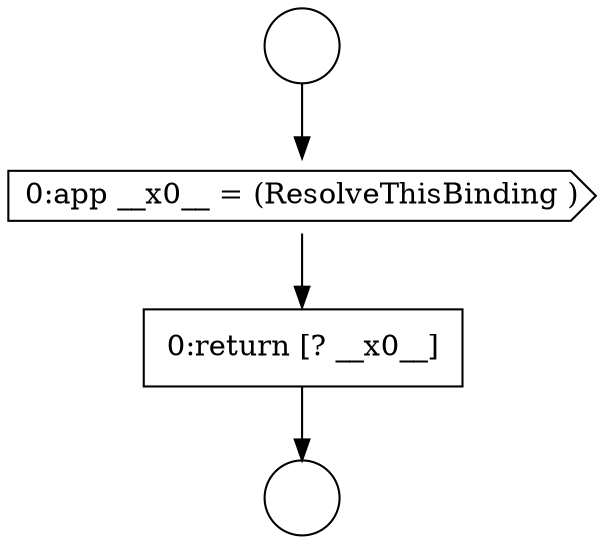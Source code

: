 digraph {
  node3224 [shape=circle label=" " color="black" fillcolor="white" style=filled]
  node3226 [shape=cds, label=<<font color="black">0:app __x0__ = (ResolveThisBinding )</font>> color="black" fillcolor="white" style=filled]
  node3227 [shape=none, margin=0, label=<<font color="black">
    <table border="0" cellborder="1" cellspacing="0" cellpadding="10">
      <tr><td align="left">0:return [? __x0__]</td></tr>
    </table>
  </font>> color="black" fillcolor="white" style=filled]
  node3225 [shape=circle label=" " color="black" fillcolor="white" style=filled]
  node3224 -> node3226 [ color="black"]
  node3226 -> node3227 [ color="black"]
  node3227 -> node3225 [ color="black"]
}
